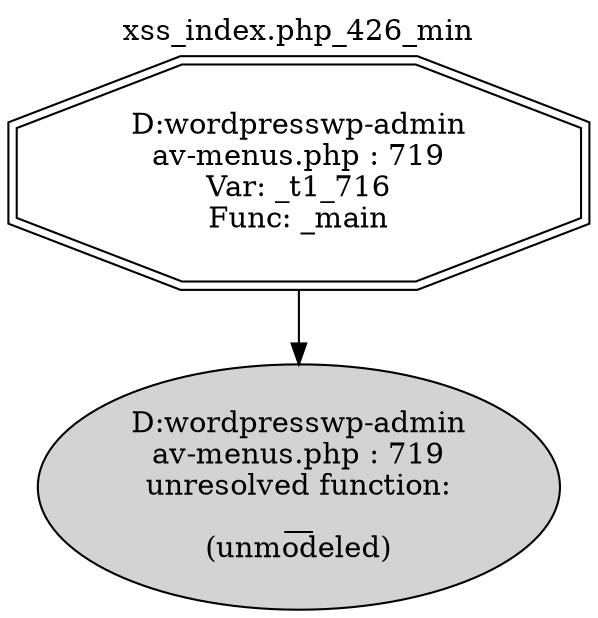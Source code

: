digraph cfg {
  label="xss_index.php_426_min";
  labelloc=t;
  n1 [shape=doubleoctagon, label="D:\wordpress\wp-admin\nav-menus.php : 719\nVar: _t1_716\nFunc: _main\n"];
  n2 [shape=ellipse, label="D:\wordpress\wp-admin\nav-menus.php : 719\nunresolved function:\n__\n(unmodeled)\n",style=filled];
  n1 -> n2;
}
